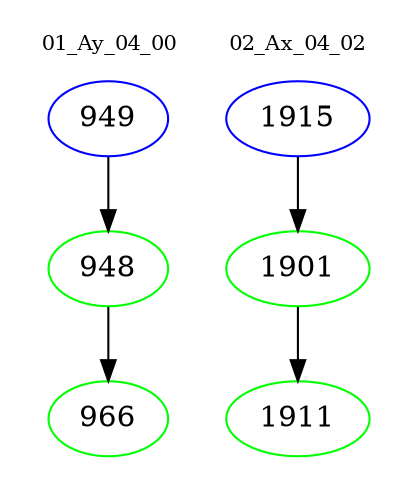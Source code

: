 digraph{
subgraph cluster_0 {
color = white
label = "01_Ay_04_00";
fontsize=10;
T0_949 [label="949", color="blue"]
T0_949 -> T0_948 [color="black"]
T0_948 [label="948", color="green"]
T0_948 -> T0_966 [color="black"]
T0_966 [label="966", color="green"]
}
subgraph cluster_1 {
color = white
label = "02_Ax_04_02";
fontsize=10;
T1_1915 [label="1915", color="blue"]
T1_1915 -> T1_1901 [color="black"]
T1_1901 [label="1901", color="green"]
T1_1901 -> T1_1911 [color="black"]
T1_1911 [label="1911", color="green"]
}
}
